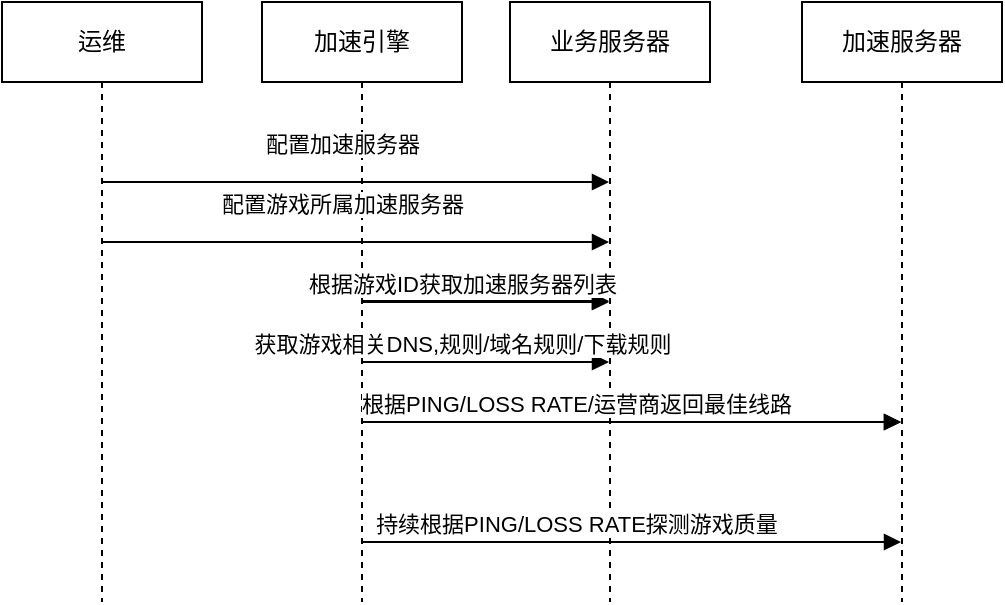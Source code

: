 <mxfile version="14.8.6" type="github">
  <diagram id="x3SVSytsU9DH5MeYV2FD" name="Page-1">
    <mxGraphModel dx="1422" dy="706" grid="1" gridSize="10" guides="1" tooltips="1" connect="1" arrows="1" fold="1" page="1" pageScale="1" pageWidth="827" pageHeight="1169" math="0" shadow="0">
      <root>
        <mxCell id="0" />
        <mxCell id="1" parent="0" />
        <mxCell id="bz9o8TeMPX7H78KnZhgS-1" value="加速引擎&lt;br&gt;" style="shape=umlLifeline;perimeter=lifelinePerimeter;whiteSpace=wrap;html=1;container=1;collapsible=0;recursiveResize=0;outlineConnect=0;" vertex="1" parent="1">
          <mxGeometry x="190" y="90" width="100" height="300" as="geometry" />
        </mxCell>
        <mxCell id="bz9o8TeMPX7H78KnZhgS-2" value="业务服务器" style="shape=umlLifeline;perimeter=lifelinePerimeter;whiteSpace=wrap;html=1;container=1;collapsible=0;recursiveResize=0;outlineConnect=0;" vertex="1" parent="1">
          <mxGeometry x="314" y="90" width="100" height="300" as="geometry" />
        </mxCell>
        <mxCell id="bz9o8TeMPX7H78KnZhgS-3" value="加速服务器" style="shape=umlLifeline;perimeter=lifelinePerimeter;whiteSpace=wrap;html=1;container=1;collapsible=0;recursiveResize=0;outlineConnect=0;" vertex="1" parent="1">
          <mxGeometry x="460" y="90" width="100" height="300" as="geometry" />
        </mxCell>
        <mxCell id="bz9o8TeMPX7H78KnZhgS-4" value="运维" style="shape=umlLifeline;perimeter=lifelinePerimeter;whiteSpace=wrap;html=1;container=1;collapsible=0;recursiveResize=0;outlineConnect=0;" vertex="1" parent="1">
          <mxGeometry x="60" y="90" width="100" height="300" as="geometry" />
        </mxCell>
        <mxCell id="bz9o8TeMPX7H78KnZhgS-5" value="配置加速服务器" style="html=1;verticalAlign=bottom;endArrow=block;" edge="1" parent="1" target="bz9o8TeMPX7H78KnZhgS-2">
          <mxGeometry x="-0.053" y="10" width="80" relative="1" as="geometry">
            <mxPoint x="110" y="180" as="sourcePoint" />
            <mxPoint x="190" y="180" as="targetPoint" />
            <mxPoint as="offset" />
          </mxGeometry>
        </mxCell>
        <mxCell id="bz9o8TeMPX7H78KnZhgS-7" value="配置游戏所属加速服务器" style="html=1;verticalAlign=bottom;endArrow=block;" edge="1" parent="1" source="bz9o8TeMPX7H78KnZhgS-4" target="bz9o8TeMPX7H78KnZhgS-2">
          <mxGeometry x="-0.053" y="10" width="80" relative="1" as="geometry">
            <mxPoint x="110" y="180" as="sourcePoint" />
            <mxPoint x="363.5" y="180" as="targetPoint" />
            <Array as="points">
              <mxPoint x="150" y="210" />
            </Array>
            <mxPoint as="offset" />
          </mxGeometry>
        </mxCell>
        <mxCell id="bz9o8TeMPX7H78KnZhgS-9" value="" style="html=1;verticalAlign=bottom;endArrow=block;" edge="1" parent="1" target="bz9o8TeMPX7H78KnZhgS-2">
          <mxGeometry x="-1" y="-71" width="80" relative="1" as="geometry">
            <mxPoint x="240" y="239.5" as="sourcePoint" />
            <mxPoint x="320" y="239.5" as="targetPoint" />
            <mxPoint x="-70" y="-60" as="offset" />
          </mxGeometry>
        </mxCell>
        <mxCell id="bz9o8TeMPX7H78KnZhgS-11" value="根据游戏ID获取加速服务器列表" style="edgeLabel;html=1;align=center;verticalAlign=middle;resizable=0;points=[];" vertex="1" connectable="0" parent="bz9o8TeMPX7H78KnZhgS-9">
          <mxGeometry x="-0.223" y="2" relative="1" as="geometry">
            <mxPoint x="2" y="-7" as="offset" />
          </mxGeometry>
        </mxCell>
        <mxCell id="bz9o8TeMPX7H78KnZhgS-17" value="" style="html=1;verticalAlign=bottom;endArrow=block;" edge="1" parent="1" source="bz9o8TeMPX7H78KnZhgS-1" target="bz9o8TeMPX7H78KnZhgS-3">
          <mxGeometry x="-1" y="-71" width="80" relative="1" as="geometry">
            <mxPoint x="250" y="249.5" as="sourcePoint" />
            <mxPoint x="373.5" y="249.5" as="targetPoint" />
            <mxPoint x="-70" y="-60" as="offset" />
            <Array as="points">
              <mxPoint x="250" y="300" />
              <mxPoint x="380" y="300" />
            </Array>
          </mxGeometry>
        </mxCell>
        <mxCell id="bz9o8TeMPX7H78KnZhgS-18" value="根据PING/LOSS RATE/运营商返回最佳线路" style="edgeLabel;html=1;align=center;verticalAlign=middle;resizable=0;points=[];" vertex="1" connectable="0" parent="bz9o8TeMPX7H78KnZhgS-17">
          <mxGeometry x="-0.223" y="2" relative="1" as="geometry">
            <mxPoint x="2" y="-7" as="offset" />
          </mxGeometry>
        </mxCell>
        <mxCell id="bz9o8TeMPX7H78KnZhgS-19" value="" style="html=1;verticalAlign=bottom;endArrow=block;" edge="1" parent="1" source="bz9o8TeMPX7H78KnZhgS-1" target="bz9o8TeMPX7H78KnZhgS-2">
          <mxGeometry x="-1" y="-71" width="80" relative="1" as="geometry">
            <mxPoint x="240" y="239.5" as="sourcePoint" />
            <mxPoint x="320" y="239.5" as="targetPoint" />
            <mxPoint x="-70" y="-60" as="offset" />
          </mxGeometry>
        </mxCell>
        <mxCell id="bz9o8TeMPX7H78KnZhgS-20" value="根据游戏ID获取加速服务器列表" style="edgeLabel;html=1;align=center;verticalAlign=middle;resizable=0;points=[];" vertex="1" connectable="0" parent="bz9o8TeMPX7H78KnZhgS-19">
          <mxGeometry x="-0.223" y="2" relative="1" as="geometry">
            <mxPoint x="2" y="-7" as="offset" />
          </mxGeometry>
        </mxCell>
        <mxCell id="bz9o8TeMPX7H78KnZhgS-21" value="" style="html=1;verticalAlign=bottom;endArrow=block;" edge="1" parent="1" source="bz9o8TeMPX7H78KnZhgS-1" target="bz9o8TeMPX7H78KnZhgS-2">
          <mxGeometry x="-1" y="-71" width="80" relative="1" as="geometry">
            <mxPoint x="239.5" y="240" as="sourcePoint" />
            <mxPoint x="363.5" y="240" as="targetPoint" />
            <Array as="points">
              <mxPoint x="300" y="270" />
            </Array>
            <mxPoint x="-70" y="-60" as="offset" />
          </mxGeometry>
        </mxCell>
        <mxCell id="bz9o8TeMPX7H78KnZhgS-22" value="获取游戏相关DNS,规则/域名规则/下载规则" style="edgeLabel;html=1;align=center;verticalAlign=middle;resizable=0;points=[];" vertex="1" connectable="0" parent="bz9o8TeMPX7H78KnZhgS-21">
          <mxGeometry x="-0.223" y="2" relative="1" as="geometry">
            <mxPoint x="2" y="-7" as="offset" />
          </mxGeometry>
        </mxCell>
        <mxCell id="bz9o8TeMPX7H78KnZhgS-23" value="" style="html=1;verticalAlign=bottom;endArrow=block;" edge="1" parent="1" source="bz9o8TeMPX7H78KnZhgS-1" target="bz9o8TeMPX7H78KnZhgS-3">
          <mxGeometry x="-1" y="-71" width="80" relative="1" as="geometry">
            <mxPoint x="239.5" y="300" as="sourcePoint" />
            <mxPoint x="509.5" y="300" as="targetPoint" />
            <mxPoint x="-70" y="-60" as="offset" />
            <Array as="points">
              <mxPoint x="250" y="300" />
              <mxPoint x="380" y="300" />
            </Array>
          </mxGeometry>
        </mxCell>
        <mxCell id="bz9o8TeMPX7H78KnZhgS-24" value="根据PING/LOSS RATE/运营商返回最佳线路" style="edgeLabel;html=1;align=center;verticalAlign=middle;resizable=0;points=[];" vertex="1" connectable="0" parent="bz9o8TeMPX7H78KnZhgS-23">
          <mxGeometry x="-0.223" y="2" relative="1" as="geometry">
            <mxPoint x="2" y="-7" as="offset" />
          </mxGeometry>
        </mxCell>
        <mxCell id="bz9o8TeMPX7H78KnZhgS-33" value="" style="html=1;verticalAlign=bottom;endArrow=block;" edge="1" parent="1" source="bz9o8TeMPX7H78KnZhgS-1" target="bz9o8TeMPX7H78KnZhgS-3">
          <mxGeometry x="-1" y="-71" width="80" relative="1" as="geometry">
            <mxPoint x="239.5" y="300" as="sourcePoint" />
            <mxPoint x="509.5" y="300" as="targetPoint" />
            <mxPoint x="-70" y="-60" as="offset" />
            <Array as="points">
              <mxPoint x="380" y="360" />
            </Array>
          </mxGeometry>
        </mxCell>
        <mxCell id="bz9o8TeMPX7H78KnZhgS-34" value="持续根据PING/LOSS RATE探测游戏质量" style="edgeLabel;html=1;align=center;verticalAlign=middle;resizable=0;points=[];" vertex="1" connectable="0" parent="bz9o8TeMPX7H78KnZhgS-33">
          <mxGeometry x="-0.223" y="2" relative="1" as="geometry">
            <mxPoint x="2" y="-7" as="offset" />
          </mxGeometry>
        </mxCell>
      </root>
    </mxGraphModel>
  </diagram>
</mxfile>
